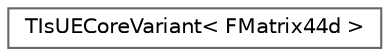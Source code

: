 digraph "Graphical Class Hierarchy"
{
 // INTERACTIVE_SVG=YES
 // LATEX_PDF_SIZE
  bgcolor="transparent";
  edge [fontname=Helvetica,fontsize=10,labelfontname=Helvetica,labelfontsize=10];
  node [fontname=Helvetica,fontsize=10,shape=box,height=0.2,width=0.4];
  rankdir="LR";
  Node0 [id="Node000000",label="TIsUECoreVariant\< FMatrix44d \>",height=0.2,width=0.4,color="grey40", fillcolor="white", style="filled",URL="$d6/d43/structTIsUECoreVariant_3_01FMatrix44d_01_4.html",tooltip=" "];
}
